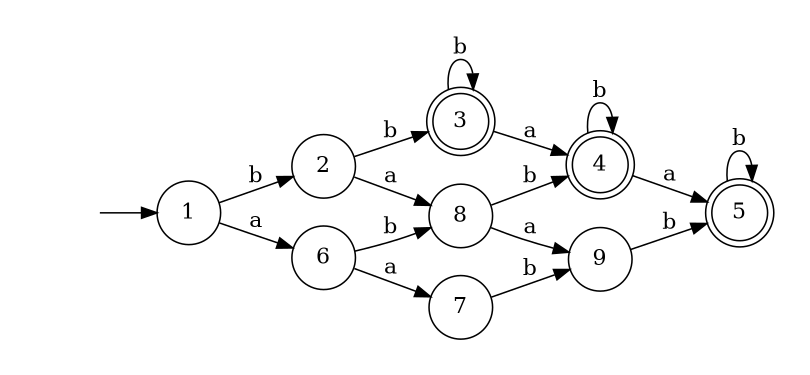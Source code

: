 digraph {
	rankdir=LR;
	margin=0.2;
	size=5;
	node [margin=0.1 shape=circle];
	3,4,5[margin=0 shape=doublecircle];
	" "[color=white width=0];
	" " -> 1;
	1 -> 2 [label="b"];
	2 -> 3 [label="b"];
	3 -> 3 [label="b"];
	3 -> 4 [label="a"];
	4 -> 4 [label="b"];
	4 -> 5 [label="a"];
	5 -> 5 [label="b"];
	1 -> 6 [label="a"];
	6 -> 7 [label="a"];
	6 -> 8 [label="b"];
	7 -> 9 [label="b"];
	9 -> 5 [label="b"];
	8 -> 4 [label="b"];
	8 -> 9 [label="a"];
	2 -> 8 [label="a"];
}